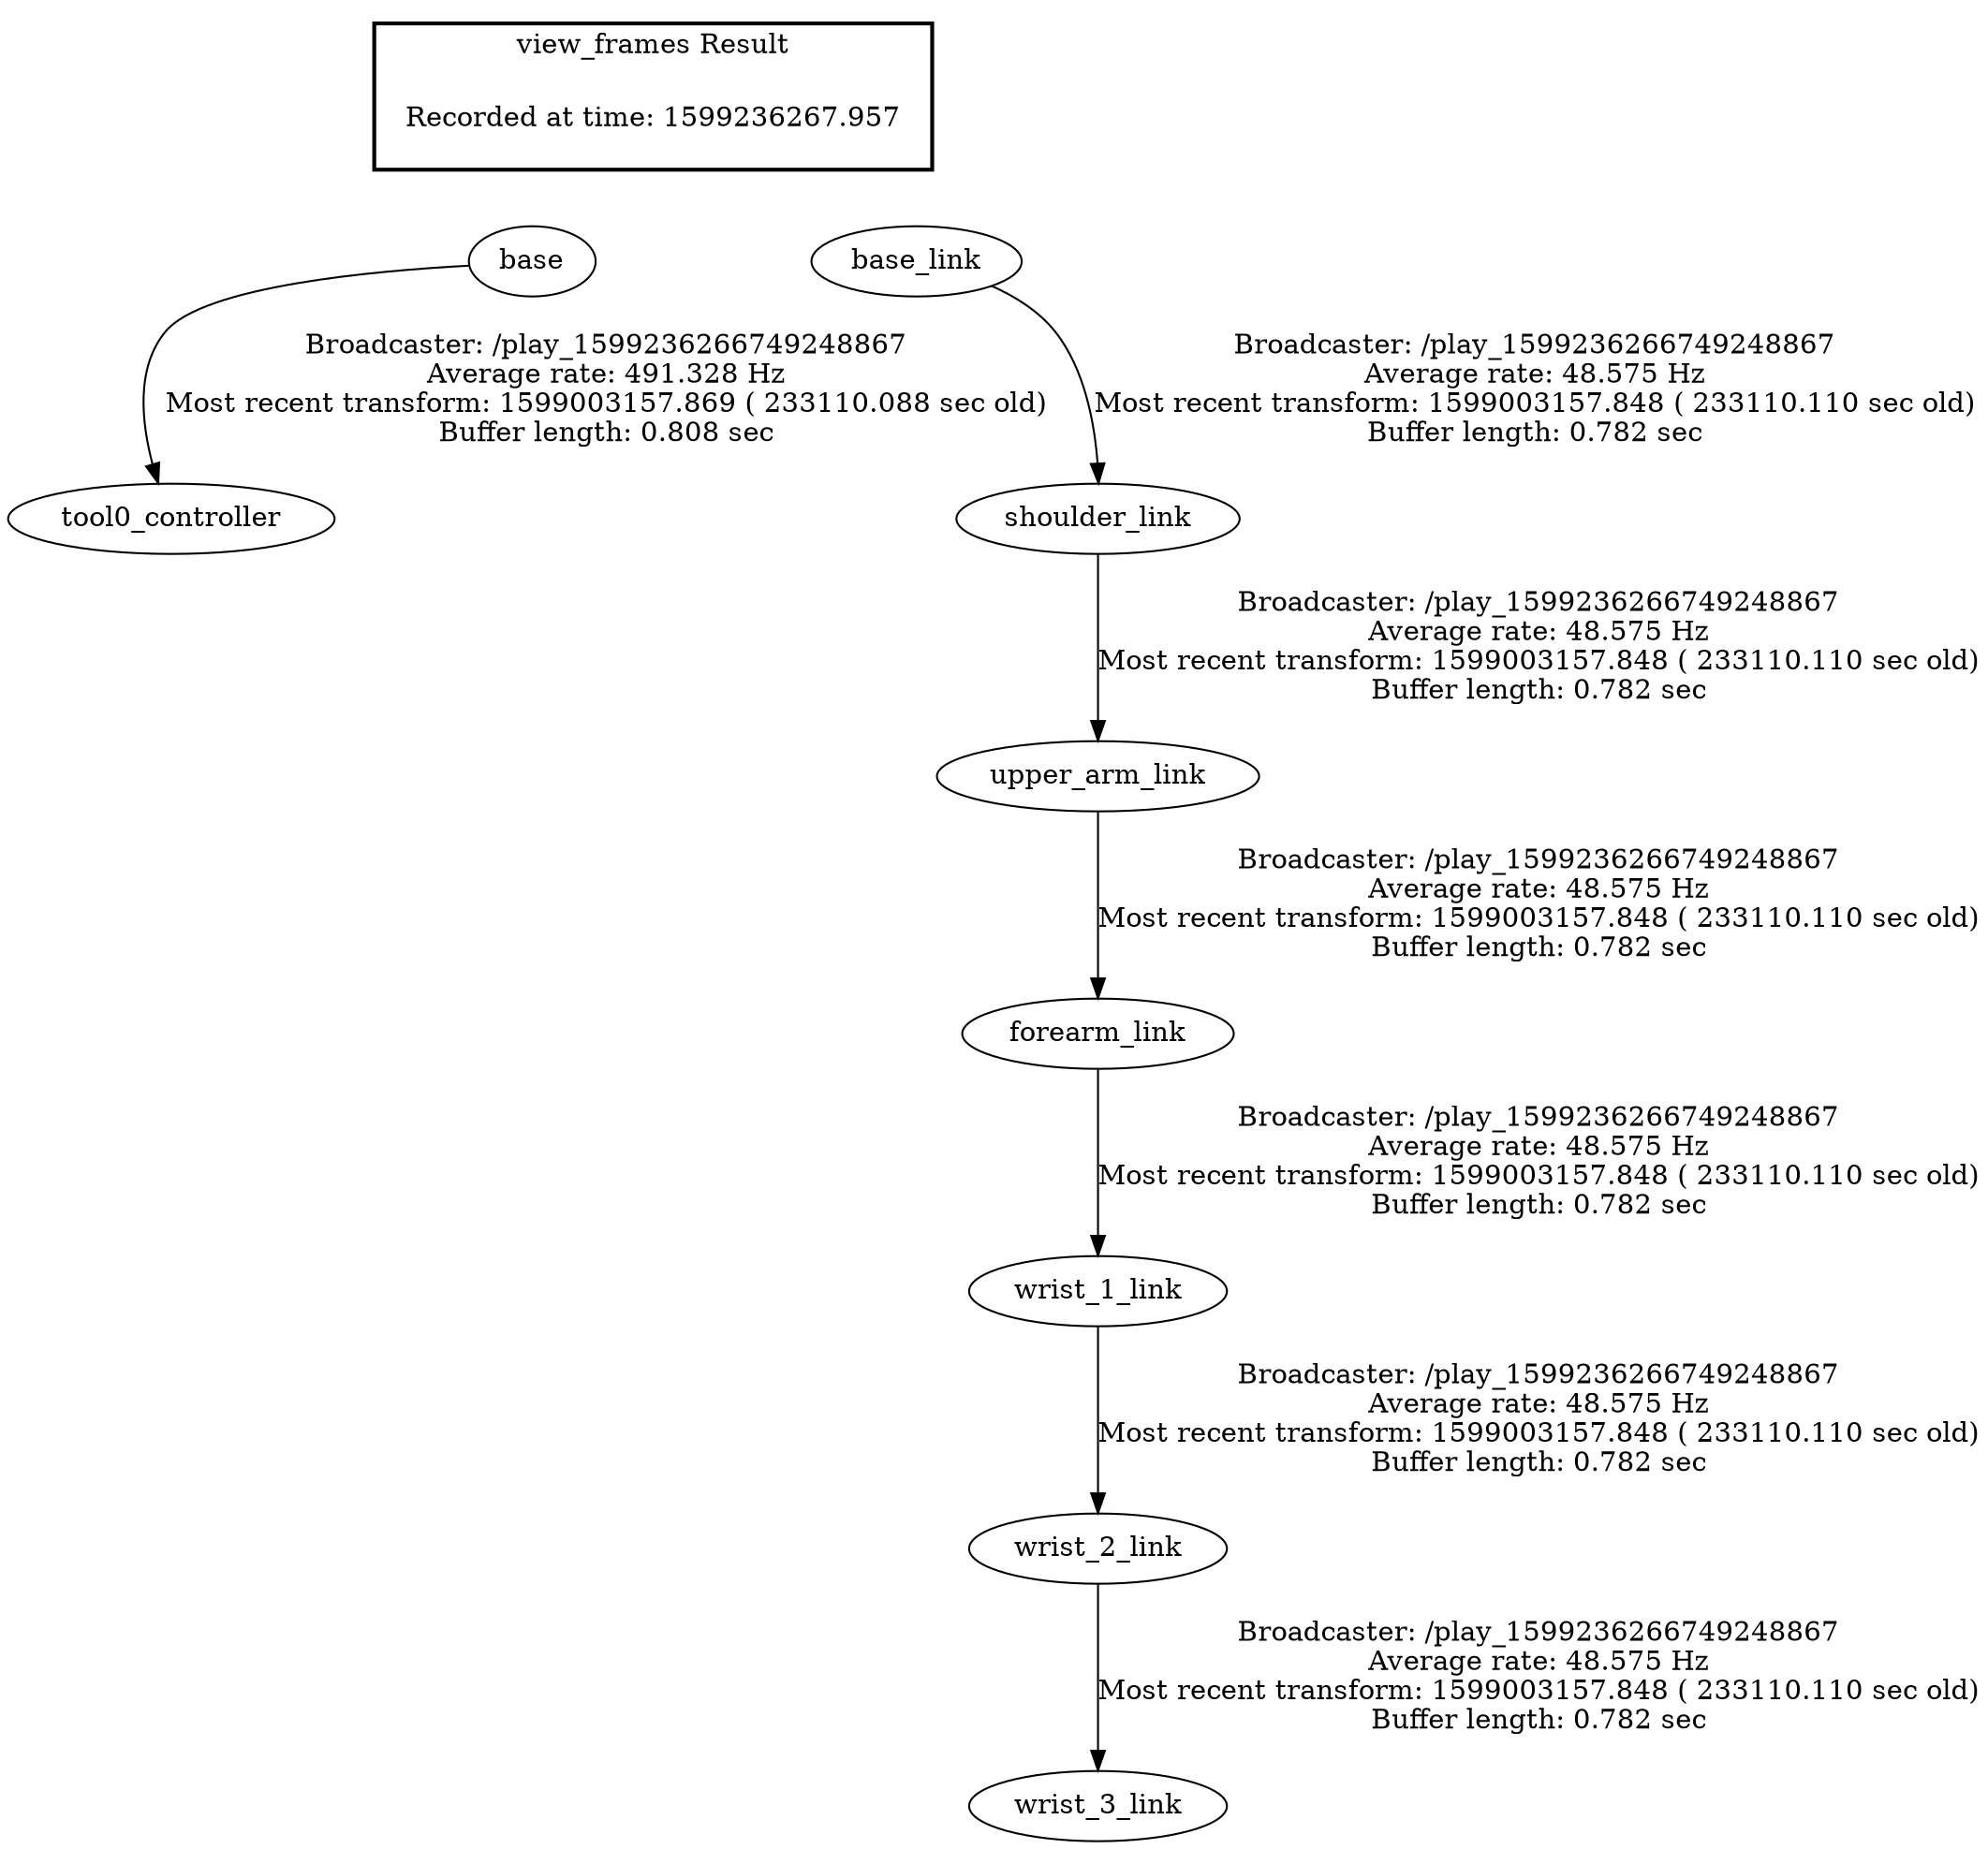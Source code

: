 digraph G {
"base" -> "tool0_controller"[label="Broadcaster: /play_1599236266749248867\nAverage rate: 491.328 Hz\nMost recent transform: 1599003157.869 ( 233110.088 sec old)\nBuffer length: 0.808 sec\n"];
"upper_arm_link" -> "forearm_link"[label="Broadcaster: /play_1599236266749248867\nAverage rate: 48.575 Hz\nMost recent transform: 1599003157.848 ( 233110.110 sec old)\nBuffer length: 0.782 sec\n"];
"shoulder_link" -> "upper_arm_link"[label="Broadcaster: /play_1599236266749248867\nAverage rate: 48.575 Hz\nMost recent transform: 1599003157.848 ( 233110.110 sec old)\nBuffer length: 0.782 sec\n"];
"base_link" -> "shoulder_link"[label="Broadcaster: /play_1599236266749248867\nAverage rate: 48.575 Hz\nMost recent transform: 1599003157.848 ( 233110.110 sec old)\nBuffer length: 0.782 sec\n"];
"forearm_link" -> "wrist_1_link"[label="Broadcaster: /play_1599236266749248867\nAverage rate: 48.575 Hz\nMost recent transform: 1599003157.848 ( 233110.110 sec old)\nBuffer length: 0.782 sec\n"];
"wrist_1_link" -> "wrist_2_link"[label="Broadcaster: /play_1599236266749248867\nAverage rate: 48.575 Hz\nMost recent transform: 1599003157.848 ( 233110.110 sec old)\nBuffer length: 0.782 sec\n"];
"wrist_2_link" -> "wrist_3_link"[label="Broadcaster: /play_1599236266749248867\nAverage rate: 48.575 Hz\nMost recent transform: 1599003157.848 ( 233110.110 sec old)\nBuffer length: 0.782 sec\n"];
edge [style=invis];
 subgraph cluster_legend { style=bold; color=black; label ="view_frames Result";
"Recorded at time: 1599236267.957"[ shape=plaintext ] ;
 }->"base";
edge [style=invis];
 subgraph cluster_legend { style=bold; color=black; label ="view_frames Result";
"Recorded at time: 1599236267.957"[ shape=plaintext ] ;
 }->"base_link";
}